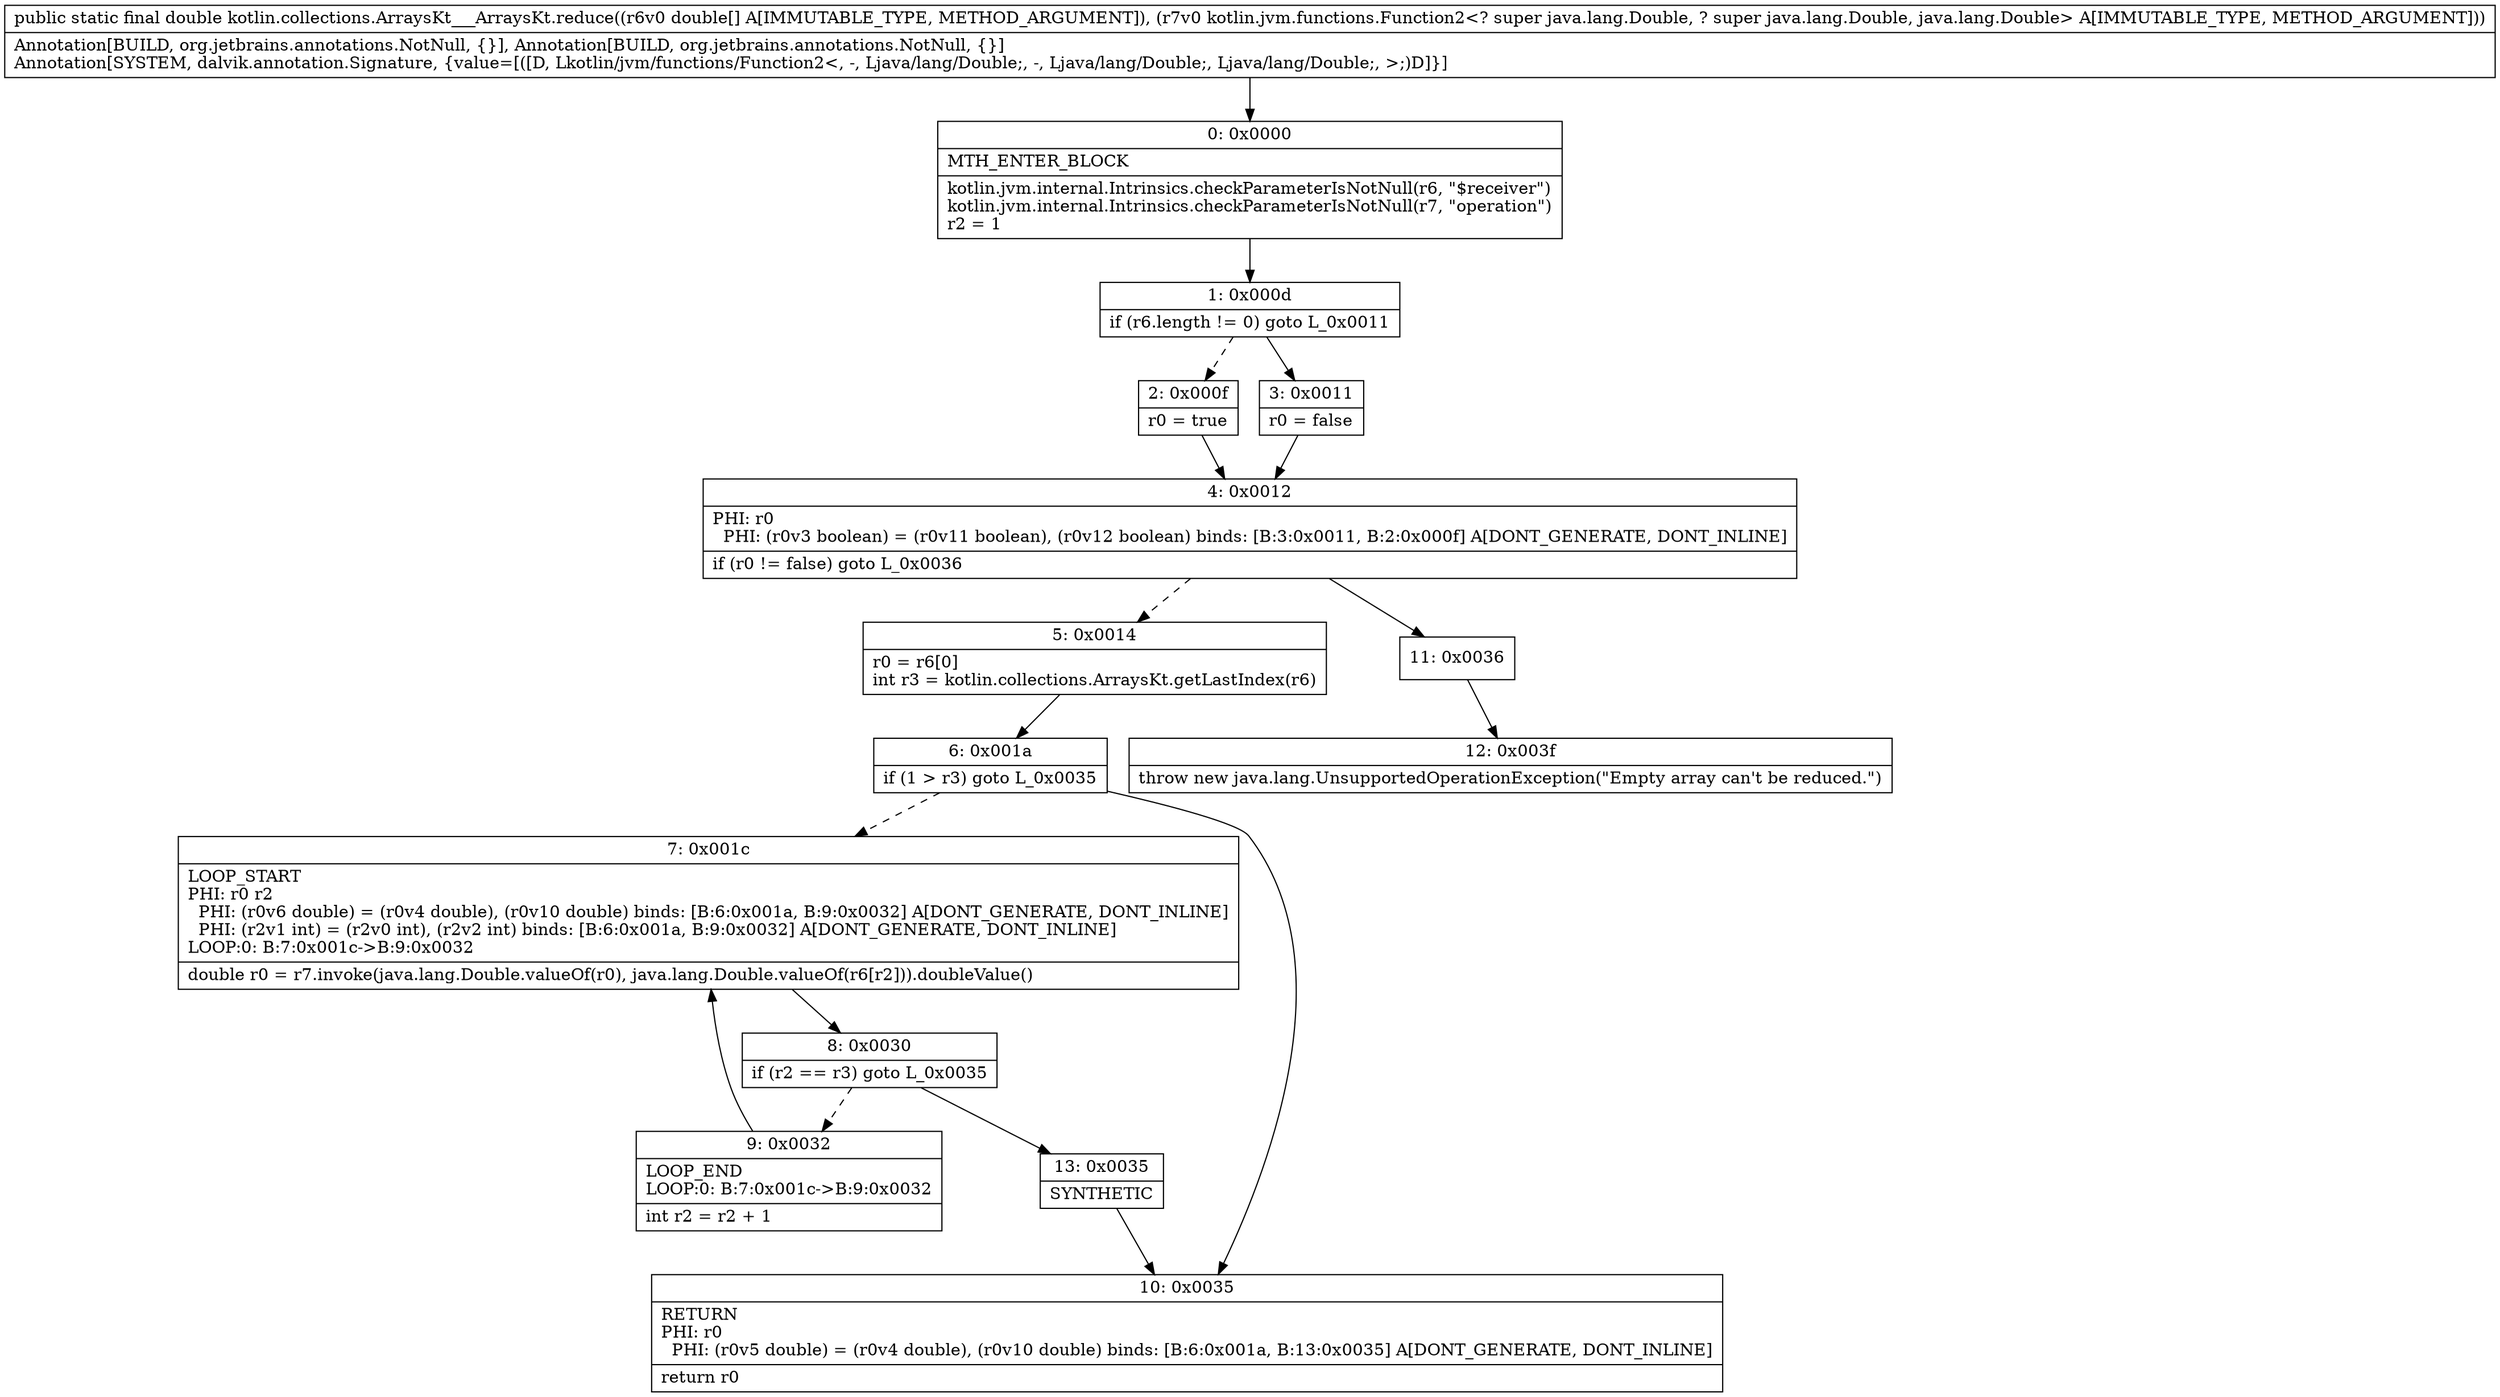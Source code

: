 digraph "CFG forkotlin.collections.ArraysKt___ArraysKt.reduce([DLkotlin\/jvm\/functions\/Function2;)D" {
Node_0 [shape=record,label="{0\:\ 0x0000|MTH_ENTER_BLOCK\l|kotlin.jvm.internal.Intrinsics.checkParameterIsNotNull(r6, \"$receiver\")\lkotlin.jvm.internal.Intrinsics.checkParameterIsNotNull(r7, \"operation\")\lr2 = 1\l}"];
Node_1 [shape=record,label="{1\:\ 0x000d|if (r6.length != 0) goto L_0x0011\l}"];
Node_2 [shape=record,label="{2\:\ 0x000f|r0 = true\l}"];
Node_3 [shape=record,label="{3\:\ 0x0011|r0 = false\l}"];
Node_4 [shape=record,label="{4\:\ 0x0012|PHI: r0 \l  PHI: (r0v3 boolean) = (r0v11 boolean), (r0v12 boolean) binds: [B:3:0x0011, B:2:0x000f] A[DONT_GENERATE, DONT_INLINE]\l|if (r0 != false) goto L_0x0036\l}"];
Node_5 [shape=record,label="{5\:\ 0x0014|r0 = r6[0]\lint r3 = kotlin.collections.ArraysKt.getLastIndex(r6)\l}"];
Node_6 [shape=record,label="{6\:\ 0x001a|if (1 \> r3) goto L_0x0035\l}"];
Node_7 [shape=record,label="{7\:\ 0x001c|LOOP_START\lPHI: r0 r2 \l  PHI: (r0v6 double) = (r0v4 double), (r0v10 double) binds: [B:6:0x001a, B:9:0x0032] A[DONT_GENERATE, DONT_INLINE]\l  PHI: (r2v1 int) = (r2v0 int), (r2v2 int) binds: [B:6:0x001a, B:9:0x0032] A[DONT_GENERATE, DONT_INLINE]\lLOOP:0: B:7:0x001c\-\>B:9:0x0032\l|double r0 = r7.invoke(java.lang.Double.valueOf(r0), java.lang.Double.valueOf(r6[r2])).doubleValue()\l}"];
Node_8 [shape=record,label="{8\:\ 0x0030|if (r2 == r3) goto L_0x0035\l}"];
Node_9 [shape=record,label="{9\:\ 0x0032|LOOP_END\lLOOP:0: B:7:0x001c\-\>B:9:0x0032\l|int r2 = r2 + 1\l}"];
Node_10 [shape=record,label="{10\:\ 0x0035|RETURN\lPHI: r0 \l  PHI: (r0v5 double) = (r0v4 double), (r0v10 double) binds: [B:6:0x001a, B:13:0x0035] A[DONT_GENERATE, DONT_INLINE]\l|return r0\l}"];
Node_11 [shape=record,label="{11\:\ 0x0036}"];
Node_12 [shape=record,label="{12\:\ 0x003f|throw new java.lang.UnsupportedOperationException(\"Empty array can't be reduced.\")\l}"];
Node_13 [shape=record,label="{13\:\ 0x0035|SYNTHETIC\l}"];
MethodNode[shape=record,label="{public static final double kotlin.collections.ArraysKt___ArraysKt.reduce((r6v0 double[] A[IMMUTABLE_TYPE, METHOD_ARGUMENT]), (r7v0 kotlin.jvm.functions.Function2\<? super java.lang.Double, ? super java.lang.Double, java.lang.Double\> A[IMMUTABLE_TYPE, METHOD_ARGUMENT]))  | Annotation[BUILD, org.jetbrains.annotations.NotNull, \{\}], Annotation[BUILD, org.jetbrains.annotations.NotNull, \{\}]\lAnnotation[SYSTEM, dalvik.annotation.Signature, \{value=[([D, Lkotlin\/jvm\/functions\/Function2\<, \-, Ljava\/lang\/Double;, \-, Ljava\/lang\/Double;, Ljava\/lang\/Double;, \>;)D]\}]\l}"];
MethodNode -> Node_0;
Node_0 -> Node_1;
Node_1 -> Node_2[style=dashed];
Node_1 -> Node_3;
Node_2 -> Node_4;
Node_3 -> Node_4;
Node_4 -> Node_5[style=dashed];
Node_4 -> Node_11;
Node_5 -> Node_6;
Node_6 -> Node_7[style=dashed];
Node_6 -> Node_10;
Node_7 -> Node_8;
Node_8 -> Node_9[style=dashed];
Node_8 -> Node_13;
Node_9 -> Node_7;
Node_11 -> Node_12;
Node_13 -> Node_10;
}

